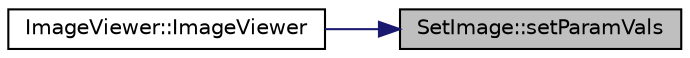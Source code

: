 digraph "SetImage::setParamVals"
{
 // LATEX_PDF_SIZE
  edge [fontname="Helvetica",fontsize="10",labelfontname="Helvetica",labelfontsize="10"];
  node [fontname="Helvetica",fontsize="10",shape=record];
  rankdir="RL";
  Node1 [label="SetImage::setParamVals",height=0.2,width=0.4,color="black", fillcolor="grey75", style="filled", fontcolor="black",tooltip=" "];
  Node1 -> Node2 [dir="back",color="midnightblue",fontsize="10",style="solid",fontname="Helvetica"];
  Node2 [label="ImageViewer::ImageViewer",height=0.2,width=0.4,color="black", fillcolor="white", style="filled",URL="$class_image_viewer.html#adf05715dd5c13a8421d23f6664161fff",tooltip=" "];
}

